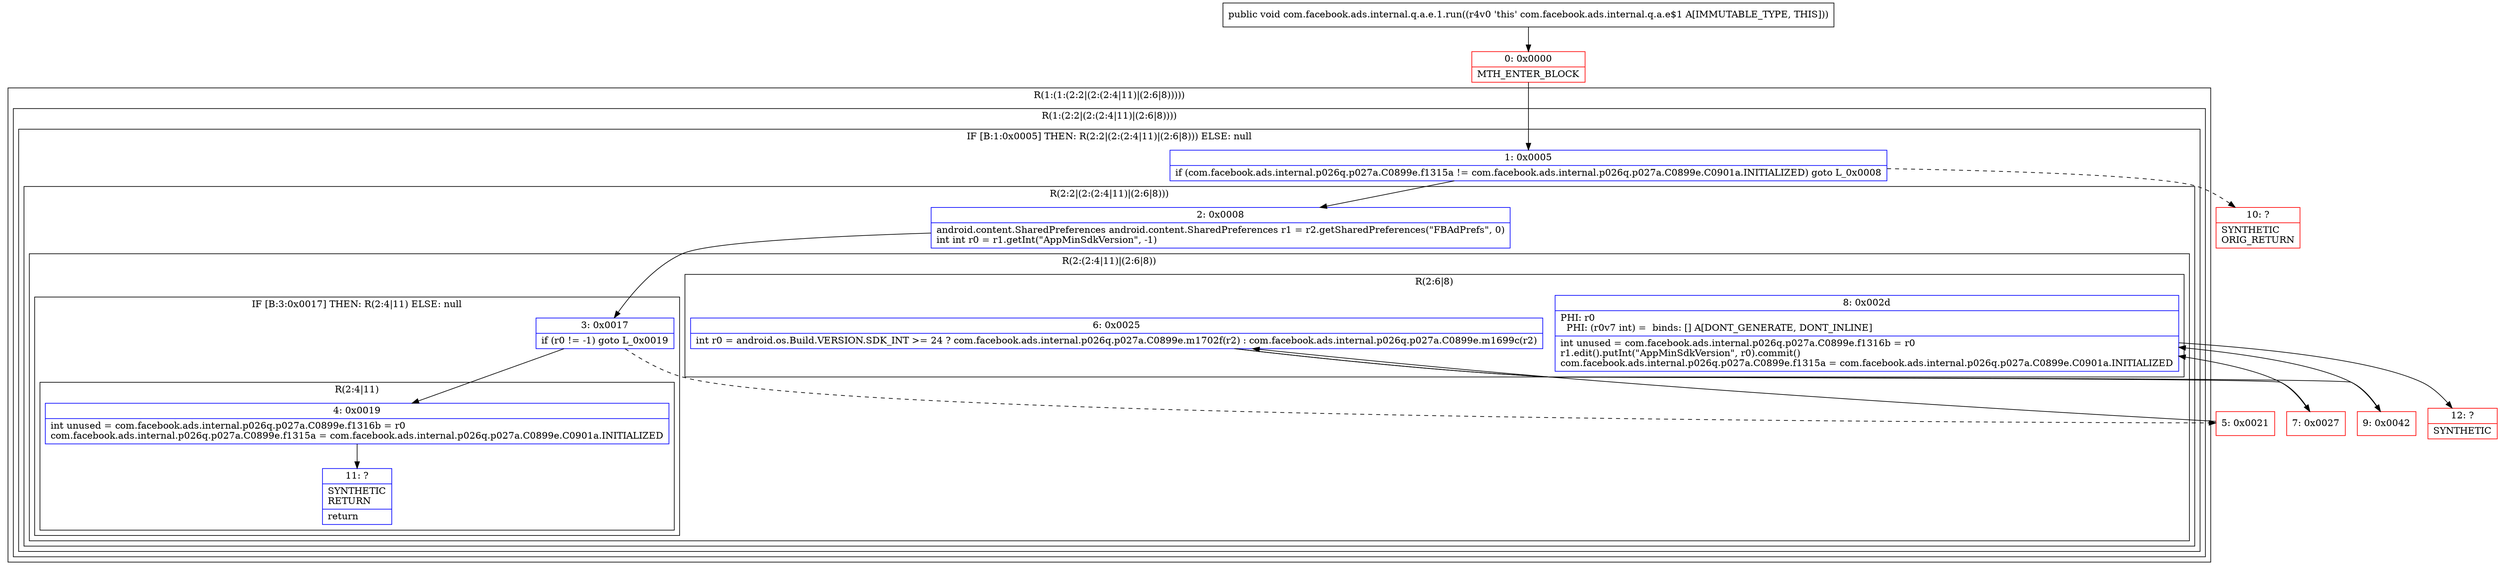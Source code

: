 digraph "CFG forcom.facebook.ads.internal.q.a.e.1.run()V" {
subgraph cluster_Region_480010778 {
label = "R(1:(1:(2:2|(2:(2:4|11)|(2:6|8)))))";
node [shape=record,color=blue];
subgraph cluster_Region_1525122231 {
label = "R(1:(2:2|(2:(2:4|11)|(2:6|8))))";
node [shape=record,color=blue];
subgraph cluster_IfRegion_940153033 {
label = "IF [B:1:0x0005] THEN: R(2:2|(2:(2:4|11)|(2:6|8))) ELSE: null";
node [shape=record,color=blue];
Node_1 [shape=record,label="{1\:\ 0x0005|if (com.facebook.ads.internal.p026q.p027a.C0899e.f1315a != com.facebook.ads.internal.p026q.p027a.C0899e.C0901a.INITIALIZED) goto L_0x0008\l}"];
subgraph cluster_Region_454277771 {
label = "R(2:2|(2:(2:4|11)|(2:6|8)))";
node [shape=record,color=blue];
Node_2 [shape=record,label="{2\:\ 0x0008|android.content.SharedPreferences android.content.SharedPreferences r1 = r2.getSharedPreferences(\"FBAdPrefs\", 0)\lint int r0 = r1.getInt(\"AppMinSdkVersion\", \-1)\l}"];
subgraph cluster_Region_197526229 {
label = "R(2:(2:4|11)|(2:6|8))";
node [shape=record,color=blue];
subgraph cluster_IfRegion_1183431013 {
label = "IF [B:3:0x0017] THEN: R(2:4|11) ELSE: null";
node [shape=record,color=blue];
Node_3 [shape=record,label="{3\:\ 0x0017|if (r0 != \-1) goto L_0x0019\l}"];
subgraph cluster_Region_2100410946 {
label = "R(2:4|11)";
node [shape=record,color=blue];
Node_4 [shape=record,label="{4\:\ 0x0019|int unused = com.facebook.ads.internal.p026q.p027a.C0899e.f1316b = r0\lcom.facebook.ads.internal.p026q.p027a.C0899e.f1315a = com.facebook.ads.internal.p026q.p027a.C0899e.C0901a.INITIALIZED\l}"];
Node_11 [shape=record,label="{11\:\ ?|SYNTHETIC\lRETURN\l|return\l}"];
}
}
subgraph cluster_Region_2056981855 {
label = "R(2:6|8)";
node [shape=record,color=blue];
Node_6 [shape=record,label="{6\:\ 0x0025|int r0 = android.os.Build.VERSION.SDK_INT \>= 24 ? com.facebook.ads.internal.p026q.p027a.C0899e.m1702f(r2) : com.facebook.ads.internal.p026q.p027a.C0899e.m1699c(r2)\l}"];
Node_8 [shape=record,label="{8\:\ 0x002d|PHI: r0 \l  PHI: (r0v7 int) =  binds: [] A[DONT_GENERATE, DONT_INLINE]\l|int unused = com.facebook.ads.internal.p026q.p027a.C0899e.f1316b = r0\lr1.edit().putInt(\"AppMinSdkVersion\", r0).commit()\lcom.facebook.ads.internal.p026q.p027a.C0899e.f1315a = com.facebook.ads.internal.p026q.p027a.C0899e.C0901a.INITIALIZED\l}"];
}
}
}
}
}
}
Node_0 [shape=record,color=red,label="{0\:\ 0x0000|MTH_ENTER_BLOCK\l}"];
Node_5 [shape=record,color=red,label="{5\:\ 0x0021}"];
Node_7 [shape=record,color=red,label="{7\:\ 0x0027}"];
Node_9 [shape=record,color=red,label="{9\:\ 0x0042}"];
Node_10 [shape=record,color=red,label="{10\:\ ?|SYNTHETIC\lORIG_RETURN\l}"];
Node_12 [shape=record,color=red,label="{12\:\ ?|SYNTHETIC\l}"];
MethodNode[shape=record,label="{public void com.facebook.ads.internal.q.a.e.1.run((r4v0 'this' com.facebook.ads.internal.q.a.e$1 A[IMMUTABLE_TYPE, THIS])) }"];
MethodNode -> Node_0;
Node_1 -> Node_2;
Node_1 -> Node_10[style=dashed];
Node_2 -> Node_3;
Node_3 -> Node_4;
Node_3 -> Node_5[style=dashed];
Node_4 -> Node_11;
Node_6 -> Node_7;
Node_6 -> Node_9;
Node_8 -> Node_12;
Node_0 -> Node_1;
Node_5 -> Node_6;
Node_7 -> Node_8;
Node_9 -> Node_8;
}

